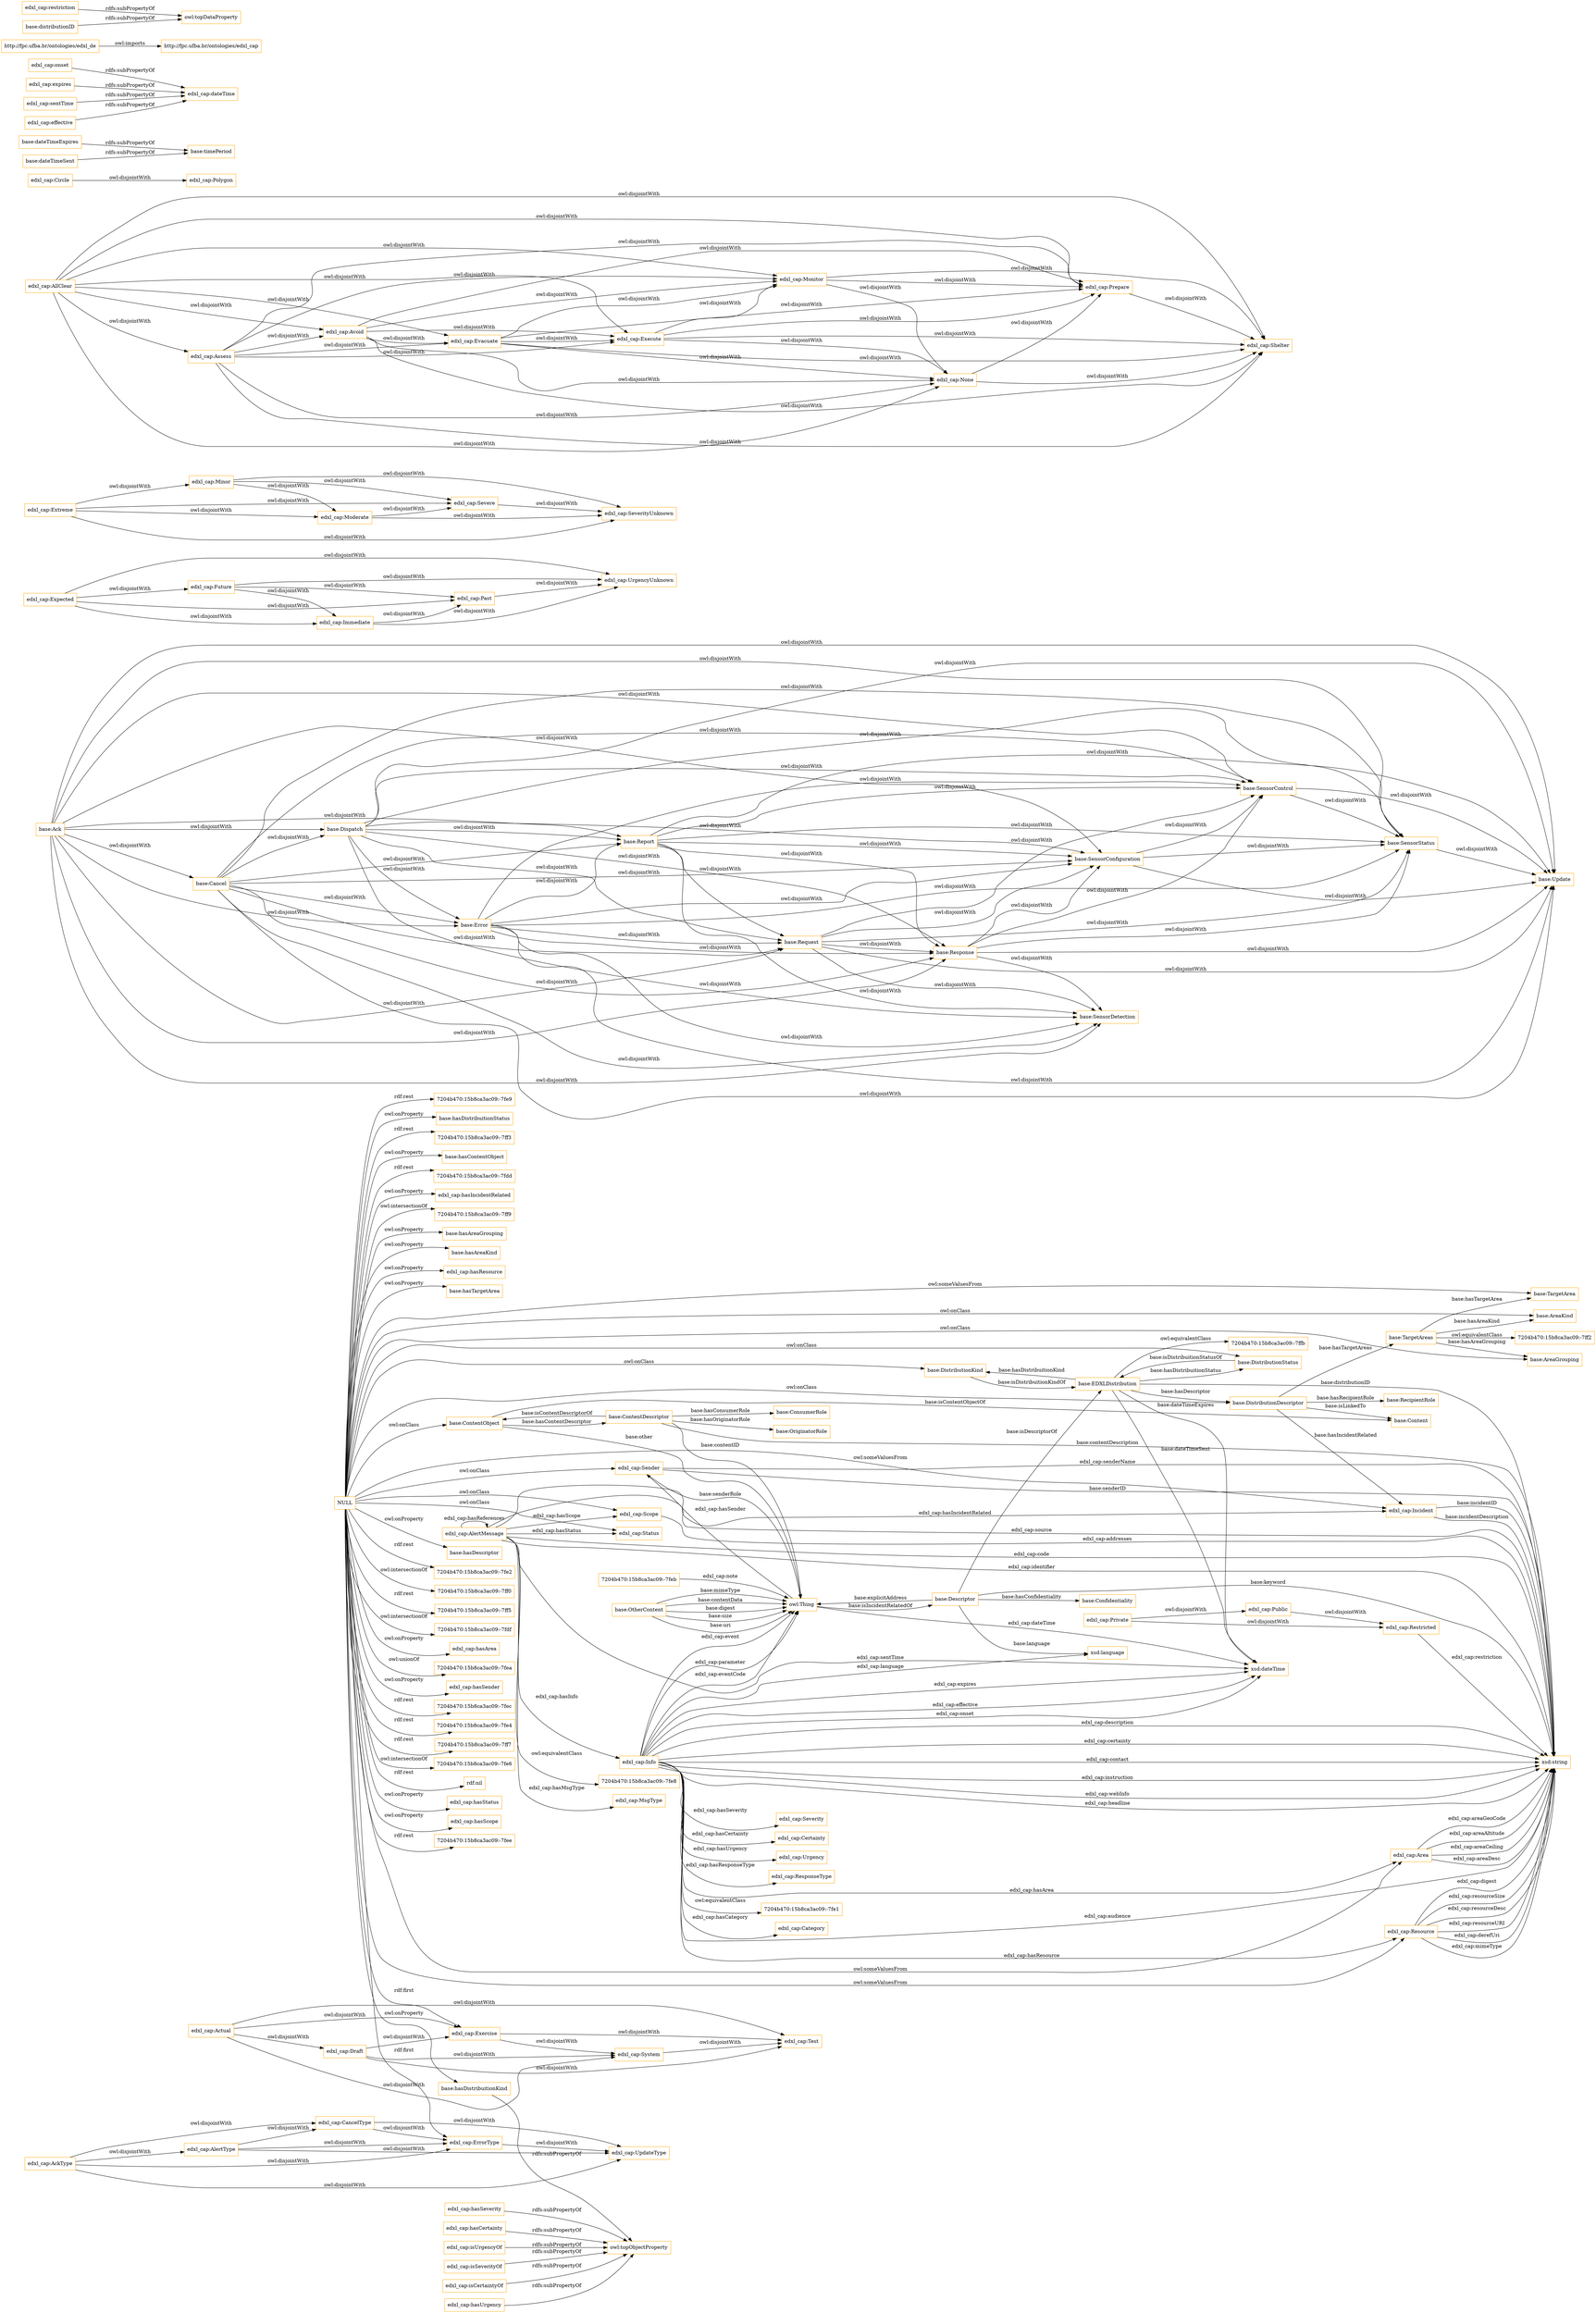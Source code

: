 digraph ar2dtool_diagram { 
rankdir=LR;
size="1501"
node [shape = rectangle, color="orange"]; "base:TargetArea" "base:Request" "edxl_cap:Actual" "base:Confidentiality" "base:Update" "base:Content" "base:DistributionKind" "edxl_cap:UrgencyUnknown" "base:DistributionDescriptor" "edxl_cap:Minor" "7204b470:15b8ca3ac09:-7ffb" "base:Dispatch" "edxl_cap:Moderate" "edxl_cap:Severity" "edxl_cap:Test" "edxl_cap:SeverityUnknown" "edxl_cap:Sender" "base:Error" "edxl_cap:Certainty" "edxl_cap:Extreme" "edxl_cap:Severe" "base:EDXLDistribution" "base:Ack" "base:TargetAreas" "edxl_cap:Urgency" "edxl_cap:Past" "edxl_cap:Future" "base:ConsumerRole" "7204b470:15b8ca3ac09:-7ff2" "edxl_cap:Expected" "base:RecipientRole" "edxl_cap:Immediate" "base:OtherContent" "base:Descriptor" "base:AreaKind" "edxl_cap:System" "base:DistributionStatus" "base:SensorControl" "edxl_cap:Incident" "base:ContentObject" "base:SensorConfiguration" "base:Response" "base:Report" "base:SensorStatus" "base:Cancel" "base:SensorDetection" "base:ContentDescriptor" "edxl_cap:Exercise" "base:AreaGrouping" "base:OriginatorRole" "edxl_cap:AlertType" "edxl_cap:Draft" "edxl_cap:AllClear" "edxl_cap:CancelType" "edxl_cap:Info" "edxl_cap:UpdateType" "edxl_cap:Evacuate" "edxl_cap:ResponseType" "edxl_cap:Polygon" "edxl_cap:Assess" "edxl_cap:Execute" "edxl_cap:Area" "edxl_cap:AckType" "edxl_cap:Monitor" "edxl_cap:Restricted" "edxl_cap:Circle" "edxl_cap:Public" "edxl_cap:ErrorType" "7204b470:15b8ca3ac09:-7fe1" "edxl_cap:Scope" "edxl_cap:Private" "edxl_cap:Shelter" "7204b470:15b8ca3ac09:-7fe8" "edxl_cap:Category" "edxl_cap:Prepare" "edxl_cap:Avoid" "7204b470:15b8ca3ac09:-7feb" "edxl_cap:AlertMessage" "edxl_cap:MsgType" "edxl_cap:None" "edxl_cap:Status" "edxl_cap:Resource" ; /*classes style*/
	"edxl_cap:CancelType" -> "edxl_cap:UpdateType" [ label = "owl:disjointWith" ];
	"edxl_cap:CancelType" -> "edxl_cap:ErrorType" [ label = "owl:disjointWith" ];
	"base:SensorConfiguration" -> "base:Update" [ label = "owl:disjointWith" ];
	"base:SensorConfiguration" -> "base:SensorStatus" [ label = "owl:disjointWith" ];
	"base:SensorConfiguration" -> "base:SensorControl" [ label = "owl:disjointWith" ];
	"edxl_cap:ErrorType" -> "edxl_cap:UpdateType" [ label = "owl:disjointWith" ];
	"base:hasDistribuitionKind" -> "owl:topObjectProperty" [ label = "rdfs:subPropertyOf" ];
	"base:dateTimeExpires" -> "base:timePeriod" [ label = "rdfs:subPropertyOf" ];
	"edxl_cap:Execute" -> "edxl_cap:Shelter" [ label = "owl:disjointWith" ];
	"edxl_cap:Execute" -> "edxl_cap:Prepare" [ label = "owl:disjointWith" ];
	"edxl_cap:Execute" -> "edxl_cap:None" [ label = "owl:disjointWith" ];
	"edxl_cap:Execute" -> "edxl_cap:Monitor" [ label = "owl:disjointWith" ];
	"edxl_cap:Draft" -> "edxl_cap:Test" [ label = "owl:disjointWith" ];
	"edxl_cap:Draft" -> "edxl_cap:System" [ label = "owl:disjointWith" ];
	"edxl_cap:Draft" -> "edxl_cap:Exercise" [ label = "owl:disjointWith" ];
	"edxl_cap:AckType" -> "edxl_cap:UpdateType" [ label = "owl:disjointWith" ];
	"edxl_cap:AckType" -> "edxl_cap:ErrorType" [ label = "owl:disjointWith" ];
	"edxl_cap:AckType" -> "edxl_cap:CancelType" [ label = "owl:disjointWith" ];
	"edxl_cap:AckType" -> "edxl_cap:AlertType" [ label = "owl:disjointWith" ];
	"edxl_cap:System" -> "edxl_cap:Test" [ label = "owl:disjointWith" ];
	"edxl_cap:Past" -> "edxl_cap:UrgencyUnknown" [ label = "owl:disjointWith" ];
	"edxl_cap:isCertaintyOf" -> "owl:topObjectProperty" [ label = "rdfs:subPropertyOf" ];
	"edxl_cap:hasUrgency" -> "owl:topObjectProperty" [ label = "rdfs:subPropertyOf" ];
	"edxl_cap:Info" -> "7204b470:15b8ca3ac09:-7fe1" [ label = "owl:equivalentClass" ];
	"base:Dispatch" -> "base:Request" [ label = "owl:disjointWith" ];
	"base:Dispatch" -> "base:SensorControl" [ label = "owl:disjointWith" ];
	"base:Dispatch" -> "base:Update" [ label = "owl:disjointWith" ];
	"base:Dispatch" -> "base:SensorConfiguration" [ label = "owl:disjointWith" ];
	"base:Dispatch" -> "base:Report" [ label = "owl:disjointWith" ];
	"base:Dispatch" -> "base:Error" [ label = "owl:disjointWith" ];
	"base:Dispatch" -> "base:SensorStatus" [ label = "owl:disjointWith" ];
	"base:Dispatch" -> "base:Response" [ label = "owl:disjointWith" ];
	"base:Dispatch" -> "base:SensorDetection" [ label = "owl:disjointWith" ];
	"base:TargetAreas" -> "7204b470:15b8ca3ac09:-7ff2" [ label = "owl:equivalentClass" ];
	"edxl_cap:Extreme" -> "edxl_cap:SeverityUnknown" [ label = "owl:disjointWith" ];
	"edxl_cap:Extreme" -> "edxl_cap:Severe" [ label = "owl:disjointWith" ];
	"edxl_cap:Extreme" -> "edxl_cap:Moderate" [ label = "owl:disjointWith" ];
	"edxl_cap:Extreme" -> "edxl_cap:Minor" [ label = "owl:disjointWith" ];
	"base:SensorControl" -> "base:Update" [ label = "owl:disjointWith" ];
	"base:SensorControl" -> "base:SensorStatus" [ label = "owl:disjointWith" ];
	"edxl_cap:AlertType" -> "edxl_cap:UpdateType" [ label = "owl:disjointWith" ];
	"edxl_cap:AlertType" -> "edxl_cap:ErrorType" [ label = "owl:disjointWith" ];
	"edxl_cap:AlertType" -> "edxl_cap:CancelType" [ label = "owl:disjointWith" ];
	"edxl_cap:hasSeverity" -> "owl:topObjectProperty" [ label = "rdfs:subPropertyOf" ];
	"edxl_cap:hasCertainty" -> "owl:topObjectProperty" [ label = "rdfs:subPropertyOf" ];
	"base:Response" -> "base:Update" [ label = "owl:disjointWith" ];
	"base:Response" -> "base:SensorStatus" [ label = "owl:disjointWith" ];
	"base:Response" -> "base:SensorDetection" [ label = "owl:disjointWith" ];
	"base:Response" -> "base:SensorControl" [ label = "owl:disjointWith" ];
	"base:Response" -> "base:SensorConfiguration" [ label = "owl:disjointWith" ];
	"edxl_cap:Exercise" -> "edxl_cap:Test" [ label = "owl:disjointWith" ];
	"edxl_cap:Exercise" -> "edxl_cap:System" [ label = "owl:disjointWith" ];
	"base:Cancel" -> "base:Dispatch" [ label = "owl:disjointWith" ];
	"base:Cancel" -> "base:Error" [ label = "owl:disjointWith" ];
	"base:Cancel" -> "base:SensorStatus" [ label = "owl:disjointWith" ];
	"base:Cancel" -> "base:SensorConfiguration" [ label = "owl:disjointWith" ];
	"base:Cancel" -> "base:Response" [ label = "owl:disjointWith" ];
	"base:Cancel" -> "base:Update" [ label = "owl:disjointWith" ];
	"base:Cancel" -> "base:SensorDetection" [ label = "owl:disjointWith" ];
	"base:Cancel" -> "base:Report" [ label = "owl:disjointWith" ];
	"base:Cancel" -> "base:SensorControl" [ label = "owl:disjointWith" ];
	"base:Cancel" -> "base:Request" [ label = "owl:disjointWith" ];
	"edxl_cap:onset" -> "edxl_cap:dateTime" [ label = "rdfs:subPropertyOf" ];
	"http://fpc.ufba.br/ontologies/edxl_de" -> "http://fpc.ufba.br/ontologies/edxl_cap" [ label = "owl:imports" ];
	"edxl_cap:expires" -> "edxl_cap:dateTime" [ label = "rdfs:subPropertyOf" ];
	"edxl_cap:Moderate" -> "edxl_cap:SeverityUnknown" [ label = "owl:disjointWith" ];
	"edxl_cap:Moderate" -> "edxl_cap:Severe" [ label = "owl:disjointWith" ];
	"NULL" -> "base:ContentObject" [ label = "owl:onClass" ];
	"NULL" -> "base:hasDescriptor" [ label = "owl:onProperty" ];
	"NULL" -> "7204b470:15b8ca3ac09:-7fe2" [ label = "rdf:rest" ];
	"NULL" -> "7204b470:15b8ca3ac09:-7ff0" [ label = "owl:intersectionOf" ];
	"NULL" -> "base:TargetArea" [ label = "owl:someValuesFrom" ];
	"NULL" -> "7204b470:15b8ca3ac09:-7ff5" [ label = "rdf:rest" ];
	"NULL" -> "7204b470:15b8ca3ac09:-7fdf" [ label = "owl:intersectionOf" ];
	"NULL" -> "edxl_cap:hasArea" [ label = "owl:onProperty" ];
	"NULL" -> "7204b470:15b8ca3ac09:-7fea" [ label = "owl:unionOf" ];
	"NULL" -> "edxl_cap:Incident" [ label = "owl:someValuesFrom" ];
	"NULL" -> "edxl_cap:Exercise" [ label = "rdf:first" ];
	"NULL" -> "base:hasDistribuitionKind" [ label = "owl:onProperty" ];
	"NULL" -> "edxl_cap:Sender" [ label = "owl:onClass" ];
	"NULL" -> "edxl_cap:Resource" [ label = "owl:someValuesFrom" ];
	"NULL" -> "edxl_cap:hasSender" [ label = "owl:onProperty" ];
	"NULL" -> "7204b470:15b8ca3ac09:-7fec" [ label = "rdf:rest" ];
	"NULL" -> "edxl_cap:ErrorType" [ label = "rdf:first" ];
	"NULL" -> "base:DistributionStatus" [ label = "owl:onClass" ];
	"NULL" -> "7204b470:15b8ca3ac09:-7fe4" [ label = "rdf:rest" ];
	"NULL" -> "7204b470:15b8ca3ac09:-7ff7" [ label = "rdf:rest" ];
	"NULL" -> "7204b470:15b8ca3ac09:-7fe6" [ label = "owl:intersectionOf" ];
	"NULL" -> "base:DistributionDescriptor" [ label = "owl:onClass" ];
	"NULL" -> "rdf:nil" [ label = "rdf:rest" ];
	"NULL" -> "edxl_cap:Scope" [ label = "owl:onClass" ];
	"NULL" -> "base:DistributionKind" [ label = "owl:onClass" ];
	"NULL" -> "edxl_cap:hasStatus" [ label = "owl:onProperty" ];
	"NULL" -> "edxl_cap:Area" [ label = "owl:someValuesFrom" ];
	"NULL" -> "edxl_cap:hasScope" [ label = "owl:onProperty" ];
	"NULL" -> "7204b470:15b8ca3ac09:-7fee" [ label = "rdf:rest" ];
	"NULL" -> "7204b470:15b8ca3ac09:-7fe9" [ label = "rdf:rest" ];
	"NULL" -> "base:hasDistribuitionStatus" [ label = "owl:onProperty" ];
	"NULL" -> "base:AreaGrouping" [ label = "owl:onClass" ];
	"NULL" -> "base:AreaKind" [ label = "owl:onClass" ];
	"NULL" -> "7204b470:15b8ca3ac09:-7ff3" [ label = "rdf:rest" ];
	"NULL" -> "base:hasContentObject" [ label = "owl:onProperty" ];
	"NULL" -> "7204b470:15b8ca3ac09:-7fdd" [ label = "rdf:rest" ];
	"NULL" -> "edxl_cap:Status" [ label = "owl:onClass" ];
	"NULL" -> "edxl_cap:hasIncidentRelated" [ label = "owl:onProperty" ];
	"NULL" -> "7204b470:15b8ca3ac09:-7ff9" [ label = "owl:intersectionOf" ];
	"NULL" -> "base:hasAreaGrouping" [ label = "owl:onProperty" ];
	"NULL" -> "base:hasAreaKind" [ label = "owl:onProperty" ];
	"NULL" -> "edxl_cap:hasResource" [ label = "owl:onProperty" ];
	"NULL" -> "base:hasTargetArea" [ label = "owl:onProperty" ];
	"base:Request" -> "base:SensorDetection" [ label = "owl:disjointWith" ];
	"base:Request" -> "base:SensorConfiguration" [ label = "owl:disjointWith" ];
	"base:Request" -> "base:Response" [ label = "owl:disjointWith" ];
	"base:Request" -> "base:Update" [ label = "owl:disjointWith" ];
	"base:Request" -> "base:SensorStatus" [ label = "owl:disjointWith" ];
	"base:Request" -> "base:SensorControl" [ label = "owl:disjointWith" ];
	"base:Ack" -> "base:Cancel" [ label = "owl:disjointWith" ];
	"base:Ack" -> "base:SensorDetection" [ label = "owl:disjointWith" ];
	"base:Ack" -> "base:SensorControl" [ label = "owl:disjointWith" ];
	"base:Ack" -> "base:SensorStatus" [ label = "owl:disjointWith" ];
	"base:Ack" -> "base:Response" [ label = "owl:disjointWith" ];
	"base:Ack" -> "base:Error" [ label = "owl:disjointWith" ];
	"base:Ack" -> "base:Report" [ label = "owl:disjointWith" ];
	"base:Ack" -> "base:Dispatch" [ label = "owl:disjointWith" ];
	"base:Ack" -> "base:SensorConfiguration" [ label = "owl:disjointWith" ];
	"base:Ack" -> "base:Update" [ label = "owl:disjointWith" ];
	"base:Ack" -> "base:Request" [ label = "owl:disjointWith" ];
	"edxl_cap:Expected" -> "edxl_cap:UrgencyUnknown" [ label = "owl:disjointWith" ];
	"edxl_cap:Expected" -> "edxl_cap:Past" [ label = "owl:disjointWith" ];
	"edxl_cap:Expected" -> "edxl_cap:Immediate" [ label = "owl:disjointWith" ];
	"edxl_cap:Expected" -> "edxl_cap:Future" [ label = "owl:disjointWith" ];
	"base:Error" -> "base:SensorControl" [ label = "owl:disjointWith" ];
	"base:Error" -> "base:Report" [ label = "owl:disjointWith" ];
	"base:Error" -> "base:SensorStatus" [ label = "owl:disjointWith" ];
	"base:Error" -> "base:Response" [ label = "owl:disjointWith" ];
	"base:Error" -> "base:SensorDetection" [ label = "owl:disjointWith" ];
	"base:Error" -> "base:Update" [ label = "owl:disjointWith" ];
	"base:Error" -> "base:SensorConfiguration" [ label = "owl:disjointWith" ];
	"base:Error" -> "base:Request" [ label = "owl:disjointWith" ];
	"base:dateTimeSent" -> "base:timePeriod" [ label = "rdfs:subPropertyOf" ];
	"edxl_cap:Private" -> "edxl_cap:Restricted" [ label = "owl:disjointWith" ];
	"edxl_cap:Private" -> "edxl_cap:Public" [ label = "owl:disjointWith" ];
	"edxl_cap:Future" -> "edxl_cap:UrgencyUnknown" [ label = "owl:disjointWith" ];
	"edxl_cap:Future" -> "edxl_cap:Past" [ label = "owl:disjointWith" ];
	"edxl_cap:Future" -> "edxl_cap:Immediate" [ label = "owl:disjointWith" ];
	"edxl_cap:Evacuate" -> "edxl_cap:Shelter" [ label = "owl:disjointWith" ];
	"edxl_cap:Evacuate" -> "edxl_cap:Prepare" [ label = "owl:disjointWith" ];
	"edxl_cap:Evacuate" -> "edxl_cap:None" [ label = "owl:disjointWith" ];
	"edxl_cap:Evacuate" -> "edxl_cap:Monitor" [ label = "owl:disjointWith" ];
	"edxl_cap:Evacuate" -> "edxl_cap:Execute" [ label = "owl:disjointWith" ];
	"edxl_cap:Actual" -> "edxl_cap:Test" [ label = "owl:disjointWith" ];
	"edxl_cap:Actual" -> "edxl_cap:System" [ label = "owl:disjointWith" ];
	"edxl_cap:Actual" -> "edxl_cap:Exercise" [ label = "owl:disjointWith" ];
	"edxl_cap:Actual" -> "edxl_cap:Draft" [ label = "owl:disjointWith" ];
	"edxl_cap:restriction" -> "owl:topDataProperty" [ label = "rdfs:subPropertyOf" ];
	"edxl_cap:AlertMessage" -> "7204b470:15b8ca3ac09:-7fe8" [ label = "owl:equivalentClass" ];
	"edxl_cap:isUrgencyOf" -> "owl:topObjectProperty" [ label = "rdfs:subPropertyOf" ];
	"edxl_cap:Immediate" -> "edxl_cap:UrgencyUnknown" [ label = "owl:disjointWith" ];
	"edxl_cap:Immediate" -> "edxl_cap:Past" [ label = "owl:disjointWith" ];
	"base:SensorStatus" -> "base:Update" [ label = "owl:disjointWith" ];
	"edxl_cap:Monitor" -> "edxl_cap:Shelter" [ label = "owl:disjointWith" ];
	"edxl_cap:Monitor" -> "edxl_cap:Prepare" [ label = "owl:disjointWith" ];
	"edxl_cap:Monitor" -> "edxl_cap:None" [ label = "owl:disjointWith" ];
	"edxl_cap:Prepare" -> "edxl_cap:Shelter" [ label = "owl:disjointWith" ];
	"edxl_cap:isSeverityOf" -> "owl:topObjectProperty" [ label = "rdfs:subPropertyOf" ];
	"edxl_cap:sentTime" -> "edxl_cap:dateTime" [ label = "rdfs:subPropertyOf" ];
	"edxl_cap:Severe" -> "edxl_cap:SeverityUnknown" [ label = "owl:disjointWith" ];
	"edxl_cap:None" -> "edxl_cap:Shelter" [ label = "owl:disjointWith" ];
	"edxl_cap:None" -> "edxl_cap:Prepare" [ label = "owl:disjointWith" ];
	"edxl_cap:Minor" -> "edxl_cap:SeverityUnknown" [ label = "owl:disjointWith" ];
	"edxl_cap:Minor" -> "edxl_cap:Severe" [ label = "owl:disjointWith" ];
	"edxl_cap:Minor" -> "edxl_cap:Moderate" [ label = "owl:disjointWith" ];
	"edxl_cap:Circle" -> "edxl_cap:Polygon" [ label = "owl:disjointWith" ];
	"edxl_cap:Avoid" -> "edxl_cap:Evacuate" [ label = "owl:disjointWith" ];
	"edxl_cap:Avoid" -> "edxl_cap:None" [ label = "owl:disjointWith" ];
	"edxl_cap:Avoid" -> "edxl_cap:Monitor" [ label = "owl:disjointWith" ];
	"edxl_cap:Avoid" -> "edxl_cap:Prepare" [ label = "owl:disjointWith" ];
	"edxl_cap:Avoid" -> "edxl_cap:Shelter" [ label = "owl:disjointWith" ];
	"edxl_cap:Avoid" -> "edxl_cap:Execute" [ label = "owl:disjointWith" ];
	"edxl_cap:Public" -> "edxl_cap:Restricted" [ label = "owl:disjointWith" ];
	"edxl_cap:effective" -> "edxl_cap:dateTime" [ label = "rdfs:subPropertyOf" ];
	"base:EDXLDistribution" -> "7204b470:15b8ca3ac09:-7ffb" [ label = "owl:equivalentClass" ];
	"edxl_cap:AllClear" -> "edxl_cap:Assess" [ label = "owl:disjointWith" ];
	"edxl_cap:AllClear" -> "edxl_cap:Evacuate" [ label = "owl:disjointWith" ];
	"edxl_cap:AllClear" -> "edxl_cap:None" [ label = "owl:disjointWith" ];
	"edxl_cap:AllClear" -> "edxl_cap:Shelter" [ label = "owl:disjointWith" ];
	"edxl_cap:AllClear" -> "edxl_cap:Avoid" [ label = "owl:disjointWith" ];
	"edxl_cap:AllClear" -> "edxl_cap:Monitor" [ label = "owl:disjointWith" ];
	"edxl_cap:AllClear" -> "edxl_cap:Prepare" [ label = "owl:disjointWith" ];
	"edxl_cap:AllClear" -> "edxl_cap:Execute" [ label = "owl:disjointWith" ];
	"base:distributionID" -> "owl:topDataProperty" [ label = "rdfs:subPropertyOf" ];
	"base:Report" -> "base:SensorControl" [ label = "owl:disjointWith" ];
	"base:Report" -> "base:Update" [ label = "owl:disjointWith" ];
	"base:Report" -> "base:Request" [ label = "owl:disjointWith" ];
	"base:Report" -> "base:Response" [ label = "owl:disjointWith" ];
	"base:Report" -> "base:SensorStatus" [ label = "owl:disjointWith" ];
	"base:Report" -> "base:SensorDetection" [ label = "owl:disjointWith" ];
	"base:Report" -> "base:SensorConfiguration" [ label = "owl:disjointWith" ];
	"edxl_cap:Assess" -> "edxl_cap:None" [ label = "owl:disjointWith" ];
	"edxl_cap:Assess" -> "edxl_cap:Monitor" [ label = "owl:disjointWith" ];
	"edxl_cap:Assess" -> "edxl_cap:Evacuate" [ label = "owl:disjointWith" ];
	"edxl_cap:Assess" -> "edxl_cap:Shelter" [ label = "owl:disjointWith" ];
	"edxl_cap:Assess" -> "edxl_cap:Execute" [ label = "owl:disjointWith" ];
	"edxl_cap:Assess" -> "edxl_cap:Prepare" [ label = "owl:disjointWith" ];
	"edxl_cap:Assess" -> "edxl_cap:Avoid" [ label = "owl:disjointWith" ];
	"edxl_cap:Resource" -> "xsd:string" [ label = "edxl_cap:resourceDesc" ];
	"edxl_cap:Info" -> "xsd:string" [ label = "edxl_cap:instruction" ];
	"edxl_cap:Info" -> "xsd:string" [ label = "edxl_cap:webInfo" ];
	"base:ContentDescriptor" -> "owl:Thing" [ label = "base:contentID" ];
	"base:ContentDescriptor" -> "base:ConsumerRole" [ label = "base:hasConsumerRole" ];
	"edxl_cap:AlertMessage" -> "xsd:string" [ label = "edxl_cap:source" ];
	"edxl_cap:Sender" -> "owl:Thing" [ label = "base:senderRole" ];
	"base:DistributionDescriptor" -> "edxl_cap:Incident" [ label = "base:hasIncidentRelated" ];
	"owl:Thing" -> "edxl_cap:Sender" [ label = "edxl_cap:hasSender" ];
	"base:DistributionDescriptor" -> "base:RecipientRole" [ label = "base:hasRecipientRole" ];
	"edxl_cap:Resource" -> "xsd:string" [ label = "edxl_cap:resourceURI" ];
	"base:ContentDescriptor" -> "base:ContentObject" [ label = "base:isContentDescriptorOf" ];
	"base:OtherContent" -> "owl:Thing" [ label = "base:contentData" ];
	"edxl_cap:Info" -> "edxl_cap:Resource" [ label = "edxl_cap:hasResource" ];
	"owl:Thing" -> "base:Descriptor" [ label = "base:isIncidentRelatedOf" ];
	"base:EDXLDistribution" -> "base:DistributionKind" [ label = "base:hasDistribuitionKind" ];
	"edxl_cap:Info" -> "edxl_cap:Urgency" [ label = "edxl_cap:hasUrgency" ];
	"edxl_cap:Resource" -> "xsd:string" [ label = "edxl_cap:derefUri" ];
	"edxl_cap:AlertMessage" -> "edxl_cap:Status" [ label = "edxl_cap:hasStatus" ];
	"edxl_cap:Info" -> "edxl_cap:ResponseType" [ label = "edxl_cap:hasResponseType" ];
	"edxl_cap:Incident" -> "xsd:string" [ label = "base:incidentID" ];
	"base:EDXLDistribution" -> "base:DistributionDescriptor" [ label = "base:hasDescriptor" ];
	"edxl_cap:Info" -> "owl:Thing" [ label = "edxl_cap:eventCode" ];
	"base:ContentObject" -> "owl:Thing" [ label = "base:other" ];
	"base:Descriptor" -> "base:EDXLDistribution" [ label = "base:isDescriptorOf" ];
	"base:Descriptor" -> "owl:Thing" [ label = "base:explicitAddress" ];
	"base:EDXLDistribution" -> "xsd:string" [ label = "base:distributionID" ];
	"edxl_cap:AlertMessage" -> "xsd:string" [ label = "edxl_cap:code" ];
	"edxl_cap:AlertMessage" -> "edxl_cap:MsgType" [ label = "edxl_cap:hasMsgType" ];
	"edxl_cap:Info" -> "edxl_cap:Area" [ label = "edxl_cap:hasArea" ];
	"edxl_cap:AlertMessage" -> "xsd:dateTime" [ label = "edxl_cap:sentTime" ];
	"edxl_cap:Area" -> "xsd:string" [ label = "edxl_cap:areaGeoCode" ];
	"edxl_cap:Info" -> "xsd:dateTime" [ label = "edxl_cap:effective" ];
	"edxl_cap:Area" -> "xsd:string" [ label = "edxl_cap:areaAltitude" ];
	"edxl_cap:AlertMessage" -> "edxl_cap:Scope" [ label = "edxl_cap:hasScope" ];
	"edxl_cap:Sender" -> "xsd:string" [ label = "edxl_cap:senderName" ];
	"base:Descriptor" -> "base:Confidentiality" [ label = "base:hasConfidentiality" ];
	"edxl_cap:Info" -> "xsd:dateTime" [ label = "edxl_cap:onset" ];
	"base:EDXLDistribution" -> "xsd:dateTime" [ label = "base:dateTimeSent" ];
	"edxl_cap:Info" -> "edxl_cap:Certainty" [ label = "edxl_cap:hasCertainty" ];
	"base:DistributionDescriptor" -> "base:Content" [ label = "base:isLinkedTo" ];
	"owl:Thing" -> "xsd:dateTime" [ label = "edxl_cap:dateTime" ];
	"base:TargetAreas" -> "base:TargetArea" [ label = "base:hasTargetArea" ];
	"base:DistributionDescriptor" -> "base:TargetAreas" [ label = "base:hasTargetAreas" ];
	"edxl_cap:Sender" -> "xsd:string" [ label = "base:senderID" ];
	"base:DistributionKind" -> "base:EDXLDistribution" [ label = "base:isDistribuitionKindOf" ];
	"base:OtherContent" -> "owl:Thing" [ label = "base:digest" ];
	"edxl_cap:Incident" -> "xsd:string" [ label = "base:incidentDescription" ];
	"edxl_cap:Info" -> "xsd:string" [ label = "edxl_cap:headline" ];
	"base:DistributionStatus" -> "base:EDXLDistribution" [ label = "base:isDistribuitionStatusOf" ];
	"edxl_cap:Resource" -> "xsd:string" [ label = "edxl_cap:mimeType" ];
	"base:OtherContent" -> "owl:Thing" [ label = "base:size" ];
	"base:OtherContent" -> "owl:Thing" [ label = "base:uri" ];
	"base:Descriptor" -> "xsd:string" [ label = "base:keyword" ];
	"base:OtherContent" -> "owl:Thing" [ label = "base:mimeType" ];
	"base:EDXLDistribution" -> "xsd:dateTime" [ label = "base:dateTimeExpires" ];
	"edxl_cap:Info" -> "xsd:dateTime" [ label = "edxl_cap:expires" ];
	"edxl_cap:Info" -> "xsd:string" [ label = "edxl_cap:audience" ];
	"edxl_cap:Info" -> "edxl_cap:Severity" [ label = "edxl_cap:hasSeverity" ];
	"edxl_cap:Resource" -> "xsd:string" [ label = "edxl_cap:digest" ];
	"edxl_cap:Scope" -> "xsd:string" [ label = "edxl_cap:addresses" ];
	"base:ContentObject" -> "base:ContentDescriptor" [ label = "base:hasContentDescriptor" ];
	"edxl_cap:AlertMessage" -> "edxl_cap:AlertMessage" [ label = "edxl_cap:hasReferences" ];
	"edxl_cap:Info" -> "owl:Thing" [ label = "edxl_cap:event" ];
	"edxl_cap:Info" -> "xsd:string" [ label = "edxl_cap:description" ];
	"edxl_cap:Info" -> "edxl_cap:Category" [ label = "edxl_cap:hasCategory" ];
	"base:TargetAreas" -> "base:AreaKind" [ label = "base:hasAreaKind" ];
	"7204b470:15b8ca3ac09:-7feb" -> "owl:Thing" [ label = "edxl_cap:note" ];
	"edxl_cap:Info" -> "xsd:string" [ label = "edxl_cap:certainty" ];
	"base:ContentDescriptor" -> "xsd:string" [ label = "base:contentDescription" ];
	"base:ContentDescriptor" -> "base:OriginatorRole" [ label = "base:hasOriginatorRole" ];
	"base:EDXLDistribution" -> "base:DistributionStatus" [ label = "base:hasDistribuitionStatus" ];
	"edxl_cap:AlertMessage" -> "xsd:string" [ label = "edxl_cap:identifier" ];
	"edxl_cap:Info" -> "xsd:string" [ label = "edxl_cap:contact" ];
	"edxl_cap:Restricted" -> "xsd:string" [ label = "edxl_cap:restriction" ];
	"base:ContentObject" -> "base:Content" [ label = "base:isContentObjectOf" ];
	"edxl_cap:Area" -> "xsd:string" [ label = "edxl_cap:areaCeiling" ];
	"edxl_cap:AlertMessage" -> "edxl_cap:Info" [ label = "edxl_cap:hasInfo" ];
	"edxl_cap:Info" -> "owl:Thing" [ label = "edxl_cap:parameter" ];
	"edxl_cap:Area" -> "xsd:string" [ label = "edxl_cap:areaDesc" ];
	"edxl_cap:Resource" -> "xsd:string" [ label = "edxl_cap:resourceSize" ];
	"base:TargetAreas" -> "base:AreaGrouping" [ label = "base:hasAreaGrouping" ];
	"base:Descriptor" -> "xsd:language" [ label = "base:language" ];
	"edxl_cap:AlertMessage" -> "edxl_cap:Incident" [ label = "edxl_cap:hasIncidentRelated" ];
	"edxl_cap:Info" -> "xsd:language" [ label = "edxl_cap:language" ];

}
